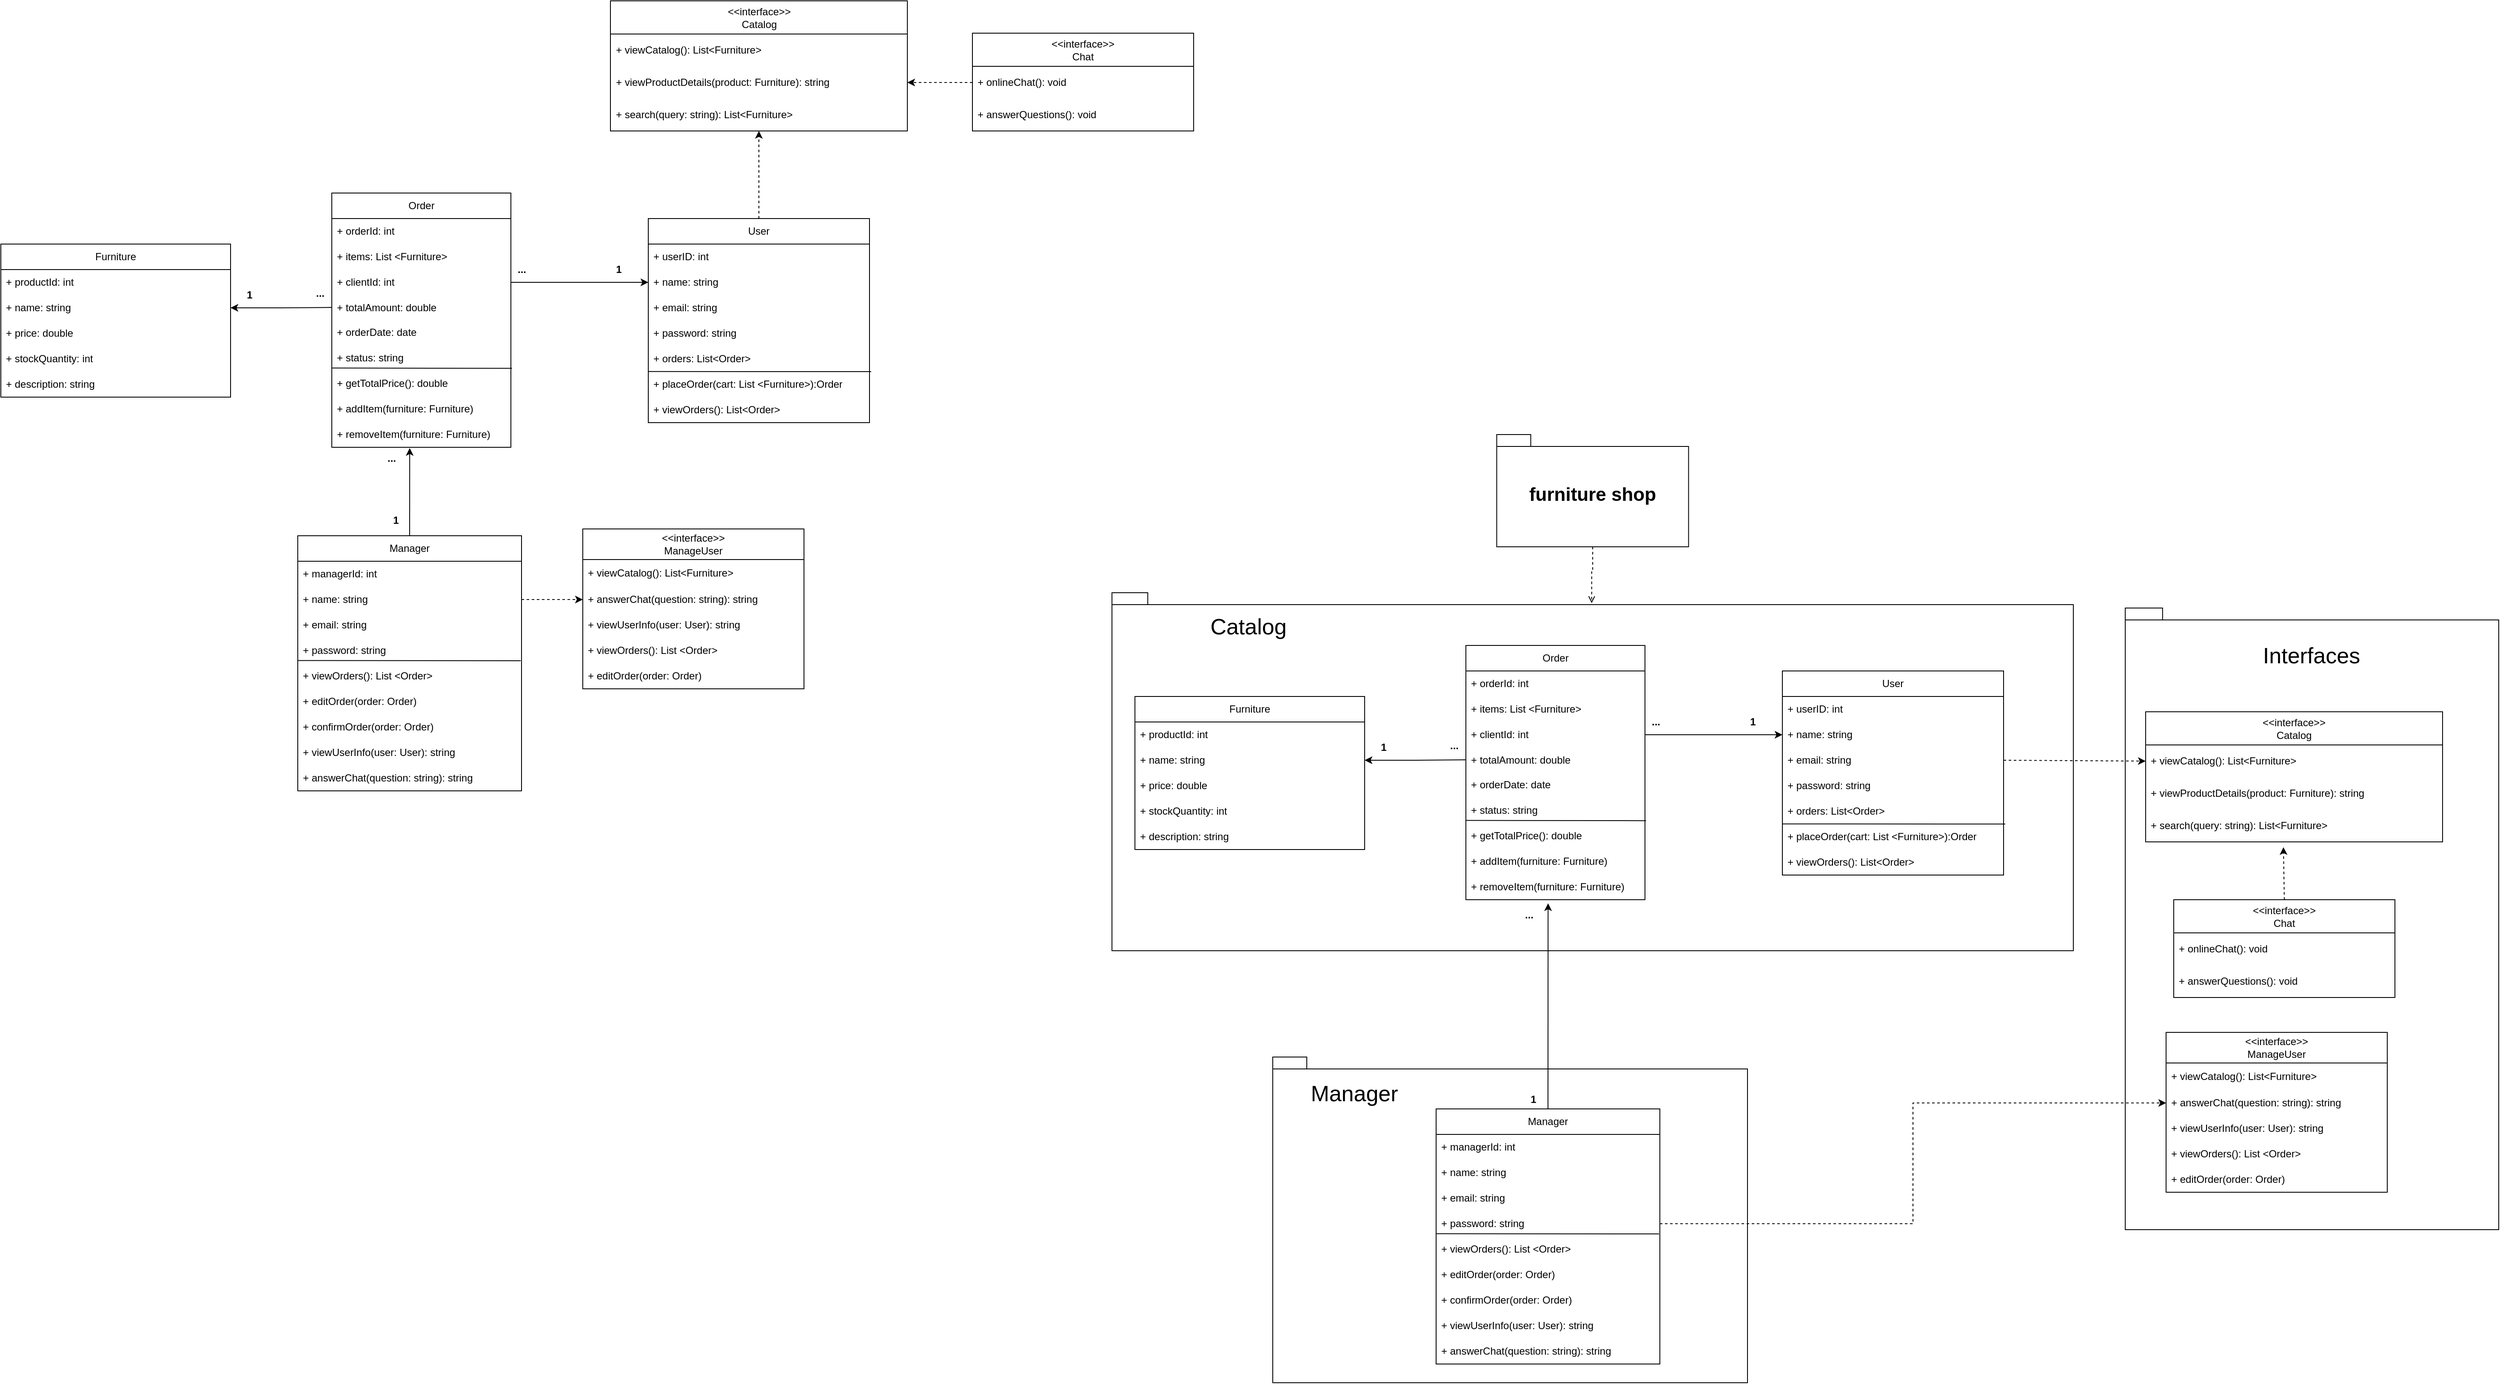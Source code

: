 <mxfile version="22.1.11" type="device">
  <diagram name="Страница — 1" id="6N8Kv0qwtwaITpmGnXV4">
    <mxGraphModel dx="2716" dy="882" grid="0" gridSize="10" guides="1" tooltips="1" connect="1" arrows="1" fold="1" page="0" pageScale="1" pageWidth="827" pageHeight="1169" math="0" shadow="0">
      <root>
        <mxCell id="0" />
        <mxCell id="1" parent="0" />
        <mxCell id="MjwxIHWWjt4pd9szbJG3-2" value="Furniture" style="swimlane;fontStyle=0;childLayout=stackLayout;horizontal=1;startSize=30;horizontalStack=0;resizeParent=1;resizeParentMax=0;resizeLast=0;collapsible=1;marginBottom=0;whiteSpace=wrap;html=1;" parent="1" vertex="1">
          <mxGeometry x="-31" y="858" width="270" height="180" as="geometry" />
        </mxCell>
        <mxCell id="MjwxIHWWjt4pd9szbJG3-3" value="+&amp;nbsp;productId: int" style="text;strokeColor=none;fillColor=none;align=left;verticalAlign=middle;spacingLeft=4;spacingRight=4;overflow=hidden;points=[[0,0.5],[1,0.5]];portConstraint=eastwest;rotatable=0;whiteSpace=wrap;html=1;" parent="MjwxIHWWjt4pd9szbJG3-2" vertex="1">
          <mxGeometry y="30" width="270" height="30" as="geometry" />
        </mxCell>
        <mxCell id="MjwxIHWWjt4pd9szbJG3-4" value="+ name: string" style="text;strokeColor=none;fillColor=none;align=left;verticalAlign=middle;spacingLeft=4;spacingRight=4;overflow=hidden;points=[[0,0.5],[1,0.5]];portConstraint=eastwest;rotatable=0;whiteSpace=wrap;html=1;" parent="MjwxIHWWjt4pd9szbJG3-2" vertex="1">
          <mxGeometry y="60" width="270" height="30" as="geometry" />
        </mxCell>
        <mxCell id="MjwxIHWWjt4pd9szbJG3-5" value="+&amp;nbsp;price: double" style="text;strokeColor=none;fillColor=none;align=left;verticalAlign=middle;spacingLeft=4;spacingRight=4;overflow=hidden;points=[[0,0.5],[1,0.5]];portConstraint=eastwest;rotatable=0;whiteSpace=wrap;html=1;" parent="MjwxIHWWjt4pd9szbJG3-2" vertex="1">
          <mxGeometry y="90" width="270" height="30" as="geometry" />
        </mxCell>
        <mxCell id="MjwxIHWWjt4pd9szbJG3-127" value="+&amp;nbsp;stockQuantity: int" style="text;strokeColor=none;fillColor=none;align=left;verticalAlign=middle;spacingLeft=4;spacingRight=4;overflow=hidden;points=[[0,0.5],[1,0.5]];portConstraint=eastwest;rotatable=0;whiteSpace=wrap;html=1;" parent="MjwxIHWWjt4pd9szbJG3-2" vertex="1">
          <mxGeometry y="120" width="270" height="30" as="geometry" />
        </mxCell>
        <mxCell id="MjwxIHWWjt4pd9szbJG3-128" value="+&amp;nbsp;description: string" style="text;strokeColor=none;fillColor=none;align=left;verticalAlign=middle;spacingLeft=4;spacingRight=4;overflow=hidden;points=[[0,0.5],[1,0.5]];portConstraint=eastwest;rotatable=0;whiteSpace=wrap;html=1;" parent="MjwxIHWWjt4pd9szbJG3-2" vertex="1">
          <mxGeometry y="150" width="270" height="30" as="geometry" />
        </mxCell>
        <mxCell id="MjwxIHWWjt4pd9szbJG3-9" value="User" style="swimlane;fontStyle=0;childLayout=stackLayout;horizontal=1;startSize=30;horizontalStack=0;resizeParent=1;resizeParentMax=0;resizeLast=0;collapsible=1;marginBottom=0;whiteSpace=wrap;html=1;" parent="1" vertex="1">
          <mxGeometry x="730" y="828" width="260" height="240" as="geometry" />
        </mxCell>
        <mxCell id="MjwxIHWWjt4pd9szbJG3-10" value="+ userID: int" style="text;strokeColor=none;fillColor=none;align=left;verticalAlign=middle;spacingLeft=4;spacingRight=4;overflow=hidden;points=[[0,0.5],[1,0.5]];portConstraint=eastwest;rotatable=0;whiteSpace=wrap;html=1;" parent="MjwxIHWWjt4pd9szbJG3-9" vertex="1">
          <mxGeometry y="30" width="260" height="30" as="geometry" />
        </mxCell>
        <mxCell id="MjwxIHWWjt4pd9szbJG3-11" value="+&amp;nbsp;name: string" style="text;strokeColor=none;fillColor=none;align=left;verticalAlign=middle;spacingLeft=4;spacingRight=4;overflow=hidden;points=[[0,0.5],[1,0.5]];portConstraint=eastwest;rotatable=0;whiteSpace=wrap;html=1;" parent="MjwxIHWWjt4pd9szbJG3-9" vertex="1">
          <mxGeometry y="60" width="260" height="30" as="geometry" />
        </mxCell>
        <mxCell id="MjwxIHWWjt4pd9szbJG3-12" value="+&amp;nbsp;email: string" style="text;strokeColor=none;fillColor=none;align=left;verticalAlign=middle;spacingLeft=4;spacingRight=4;overflow=hidden;points=[[0,0.5],[1,0.5]];portConstraint=eastwest;rotatable=0;whiteSpace=wrap;html=1;" parent="MjwxIHWWjt4pd9szbJG3-9" vertex="1">
          <mxGeometry y="90" width="260" height="30" as="geometry" />
        </mxCell>
        <mxCell id="MjwxIHWWjt4pd9szbJG3-45" value="+ password: string" style="text;strokeColor=none;fillColor=none;align=left;verticalAlign=middle;spacingLeft=4;spacingRight=4;overflow=hidden;points=[[0,0.5],[1,0.5]];portConstraint=eastwest;rotatable=0;whiteSpace=wrap;html=1;" parent="MjwxIHWWjt4pd9szbJG3-9" vertex="1">
          <mxGeometry y="120" width="260" height="30" as="geometry" />
        </mxCell>
        <mxCell id="MjwxIHWWjt4pd9szbJG3-123" value="+ orders: List&amp;lt;Order&amp;gt;" style="text;strokeColor=none;fillColor=none;align=left;verticalAlign=middle;spacingLeft=4;spacingRight=4;overflow=hidden;points=[[0,0.5],[1,0.5]];portConstraint=eastwest;rotatable=0;whiteSpace=wrap;html=1;" parent="MjwxIHWWjt4pd9szbJG3-9" vertex="1">
          <mxGeometry y="150" width="260" height="30" as="geometry" />
        </mxCell>
        <mxCell id="MjwxIHWWjt4pd9szbJG3-125" value="" style="endArrow=none;html=1;rounded=0;exitX=-0.001;exitY=0.997;exitDx=0;exitDy=0;exitPerimeter=0;" parent="MjwxIHWWjt4pd9szbJG3-9" source="MjwxIHWWjt4pd9szbJG3-123" edge="1">
          <mxGeometry width="50" height="50" relative="1" as="geometry">
            <mxPoint x="-4.5" y="115.48" as="sourcePoint" />
            <mxPoint x="262" y="180" as="targetPoint" />
          </mxGeometry>
        </mxCell>
        <mxCell id="MjwxIHWWjt4pd9szbJG3-126" value="+&amp;nbsp;placeOrder(cart: List &amp;lt;Furniture&amp;gt;):Order" style="text;strokeColor=none;fillColor=none;align=left;verticalAlign=middle;spacingLeft=4;spacingRight=4;overflow=hidden;points=[[0,0.5],[1,0.5]];portConstraint=eastwest;rotatable=0;whiteSpace=wrap;html=1;" parent="MjwxIHWWjt4pd9szbJG3-9" vertex="1">
          <mxGeometry y="180" width="260" height="30" as="geometry" />
        </mxCell>
        <mxCell id="MjwxIHWWjt4pd9szbJG3-124" value="+&amp;nbsp;viewOrders(): List&amp;lt;Order&amp;gt;" style="text;strokeColor=none;fillColor=none;align=left;verticalAlign=middle;spacingLeft=4;spacingRight=4;overflow=hidden;points=[[0,0.5],[1,0.5]];portConstraint=eastwest;rotatable=0;whiteSpace=wrap;html=1;" parent="MjwxIHWWjt4pd9szbJG3-9" vertex="1">
          <mxGeometry y="210" width="260" height="30" as="geometry" />
        </mxCell>
        <mxCell id="MjwxIHWWjt4pd9szbJG3-28" value="Order" style="swimlane;fontStyle=0;childLayout=stackLayout;horizontal=1;startSize=30;horizontalStack=0;resizeParent=1;resizeParentMax=0;resizeLast=0;collapsible=1;marginBottom=0;whiteSpace=wrap;html=1;" parent="1" vertex="1">
          <mxGeometry x="358" y="798" width="210.5" height="299" as="geometry" />
        </mxCell>
        <mxCell id="MjwxIHWWjt4pd9szbJG3-29" value="+ orderId: int" style="text;strokeColor=none;fillColor=none;align=left;verticalAlign=middle;spacingLeft=4;spacingRight=4;overflow=hidden;points=[[0,0.5],[1,0.5]];portConstraint=eastwest;rotatable=0;whiteSpace=wrap;html=1;" parent="MjwxIHWWjt4pd9szbJG3-28" vertex="1">
          <mxGeometry y="30" width="210.5" height="30" as="geometry" />
        </mxCell>
        <mxCell id="MjwxIHWWjt4pd9szbJG3-30" value="+ items: List &amp;lt;Furniture&amp;gt;" style="text;strokeColor=none;fillColor=none;align=left;verticalAlign=middle;spacingLeft=4;spacingRight=4;overflow=hidden;points=[[0,0.5],[1,0.5]];portConstraint=eastwest;rotatable=0;whiteSpace=wrap;html=1;" parent="MjwxIHWWjt4pd9szbJG3-28" vertex="1">
          <mxGeometry y="60" width="210.5" height="30" as="geometry" />
        </mxCell>
        <mxCell id="MjwxIHWWjt4pd9szbJG3-31" value="+ clientId: int" style="text;strokeColor=none;fillColor=none;align=left;verticalAlign=middle;spacingLeft=4;spacingRight=4;overflow=hidden;points=[[0,0.5],[1,0.5]];portConstraint=eastwest;rotatable=0;whiteSpace=wrap;html=1;" parent="MjwxIHWWjt4pd9szbJG3-28" vertex="1">
          <mxGeometry y="90" width="210.5" height="30" as="geometry" />
        </mxCell>
        <mxCell id="MjwxIHWWjt4pd9szbJG3-46" value="+ totalAmount: double" style="text;strokeColor=none;fillColor=none;align=left;verticalAlign=middle;spacingLeft=4;spacingRight=4;overflow=hidden;points=[[0,0.5],[1,0.5]];portConstraint=eastwest;rotatable=0;whiteSpace=wrap;html=1;" parent="MjwxIHWWjt4pd9szbJG3-28" vertex="1">
          <mxGeometry y="120" width="210.5" height="29" as="geometry" />
        </mxCell>
        <mxCell id="MjwxIHWWjt4pd9szbJG3-103" value="+ orderDate: date" style="text;strokeColor=none;fillColor=none;align=left;verticalAlign=middle;spacingLeft=4;spacingRight=4;overflow=hidden;points=[[0,0.5],[1,0.5]];portConstraint=eastwest;rotatable=0;whiteSpace=wrap;html=1;" parent="MjwxIHWWjt4pd9szbJG3-28" vertex="1">
          <mxGeometry y="149" width="210.5" height="30" as="geometry" />
        </mxCell>
        <mxCell id="MjwxIHWWjt4pd9szbJG3-104" value="+ status: string" style="text;strokeColor=none;fillColor=none;align=left;verticalAlign=middle;spacingLeft=4;spacingRight=4;overflow=hidden;points=[[0,0.5],[1,0.5]];portConstraint=eastwest;rotatable=0;whiteSpace=wrap;html=1;" parent="MjwxIHWWjt4pd9szbJG3-28" vertex="1">
          <mxGeometry y="179" width="210.5" height="30" as="geometry" />
        </mxCell>
        <mxCell id="MjwxIHWWjt4pd9szbJG3-105" value="+&amp;nbsp;getTotalPrice(): double" style="text;strokeColor=none;fillColor=none;align=left;verticalAlign=middle;spacingLeft=4;spacingRight=4;overflow=hidden;points=[[0,0.5],[1,0.5]];portConstraint=eastwest;rotatable=0;whiteSpace=wrap;html=1;" parent="MjwxIHWWjt4pd9szbJG3-28" vertex="1">
          <mxGeometry y="209" width="210.5" height="30" as="geometry" />
        </mxCell>
        <mxCell id="MjwxIHWWjt4pd9szbJG3-106" value="+&amp;nbsp;addItem(furniture: Furniture)" style="text;strokeColor=none;fillColor=none;align=left;verticalAlign=middle;spacingLeft=4;spacingRight=4;overflow=hidden;points=[[0,0.5],[1,0.5]];portConstraint=eastwest;rotatable=0;whiteSpace=wrap;html=1;" parent="MjwxIHWWjt4pd9szbJG3-28" vertex="1">
          <mxGeometry y="239" width="210.5" height="30" as="geometry" />
        </mxCell>
        <mxCell id="MjwxIHWWjt4pd9szbJG3-107" value="+&amp;nbsp;removeItem(furniture: Furniture)" style="text;strokeColor=none;fillColor=none;align=left;verticalAlign=middle;spacingLeft=4;spacingRight=4;overflow=hidden;points=[[0,0.5],[1,0.5]];portConstraint=eastwest;rotatable=0;whiteSpace=wrap;html=1;" parent="MjwxIHWWjt4pd9szbJG3-28" vertex="1">
          <mxGeometry y="269" width="210.5" height="30" as="geometry" />
        </mxCell>
        <mxCell id="MjwxIHWWjt4pd9szbJG3-109" value="" style="endArrow=none;html=1;rounded=0;entryX=1.006;entryY=-0.097;entryDx=0;entryDy=0;entryPerimeter=0;exitX=0.002;exitY=-0.108;exitDx=0;exitDy=0;exitPerimeter=0;" parent="MjwxIHWWjt4pd9szbJG3-28" source="MjwxIHWWjt4pd9szbJG3-105" target="MjwxIHWWjt4pd9szbJG3-105" edge="1">
          <mxGeometry width="50" height="50" relative="1" as="geometry">
            <mxPoint x="-6.5" y="211" as="sourcePoint" />
            <mxPoint x="168.5" y="152" as="targetPoint" />
          </mxGeometry>
        </mxCell>
        <mxCell id="MjwxIHWWjt4pd9szbJG3-53" style="edgeStyle=orthogonalEdgeStyle;rounded=0;orthogonalLoop=1;jettySize=auto;html=1;entryX=1;entryY=0.5;entryDx=0;entryDy=0;startArrow=classic;startFill=1;endArrow=none;endFill=0;exitX=0;exitY=0.5;exitDx=0;exitDy=0;" parent="1" source="MjwxIHWWjt4pd9szbJG3-11" target="MjwxIHWWjt4pd9szbJG3-31" edge="1">
          <mxGeometry relative="1" as="geometry">
            <Array as="points">
              <mxPoint x="717" y="903" />
            </Array>
            <mxPoint x="710" y="903.0" as="sourcePoint" />
            <mxPoint x="628.0" y="904" as="targetPoint" />
          </mxGeometry>
        </mxCell>
        <mxCell id="MjwxIHWWjt4pd9szbJG3-67" style="edgeStyle=orthogonalEdgeStyle;rounded=0;orthogonalLoop=1;jettySize=auto;html=1;entryX=0;entryY=0.5;entryDx=0;entryDy=0;exitX=1;exitY=0.5;exitDx=0;exitDy=0;startArrow=classic;startFill=1;endArrow=none;endFill=0;" parent="1" source="MjwxIHWWjt4pd9szbJG3-4" target="MjwxIHWWjt4pd9szbJG3-46" edge="1">
          <mxGeometry relative="1" as="geometry">
            <Array as="points" />
            <mxPoint x="275" y="903" as="sourcePoint" />
            <mxPoint x="365" y="904" as="targetPoint" />
          </mxGeometry>
        </mxCell>
        <mxCell id="MjwxIHWWjt4pd9szbJG3-68" value="&lt;b&gt;1&lt;/b&gt;" style="text;html=1;align=center;verticalAlign=middle;resizable=0;points=[];autosize=1;strokeColor=none;fillColor=none;" parent="1" vertex="1">
          <mxGeometry x="680" y="873" width="30" height="30" as="geometry" />
        </mxCell>
        <mxCell id="MjwxIHWWjt4pd9szbJG3-70" value="&lt;b&gt;...&lt;/b&gt;" style="text;html=1;align=center;verticalAlign=middle;resizable=0;points=[];autosize=1;strokeColor=none;fillColor=none;" parent="1" vertex="1">
          <mxGeometry x="330" y="903" width="28" height="26" as="geometry" />
        </mxCell>
        <mxCell id="MjwxIHWWjt4pd9szbJG3-71" value="&lt;b&gt;1&lt;/b&gt;" style="text;html=1;align=center;verticalAlign=middle;resizable=0;points=[];autosize=1;strokeColor=none;fillColor=none;" parent="1" vertex="1">
          <mxGeometry x="246" y="903" width="30" height="30" as="geometry" />
        </mxCell>
        <mxCell id="MjwxIHWWjt4pd9szbJG3-130" style="rounded=0;orthogonalLoop=1;jettySize=auto;html=1;entryX=0.435;entryY=1.029;entryDx=0;entryDy=0;entryPerimeter=0;exitX=0.5;exitY=0;exitDx=0;exitDy=0;" parent="1" source="MjwxIHWWjt4pd9szbJG3-72" target="MjwxIHWWjt4pd9szbJG3-107" edge="1">
          <mxGeometry relative="1" as="geometry">
            <mxPoint x="449.146" y="1110" as="targetPoint" />
            <mxPoint x="446.5" y="1270.35" as="sourcePoint" />
          </mxGeometry>
        </mxCell>
        <mxCell id="MjwxIHWWjt4pd9szbJG3-72" value="Manager" style="swimlane;fontStyle=0;childLayout=stackLayout;horizontal=1;startSize=30;horizontalStack=0;resizeParent=1;resizeParentMax=0;resizeLast=0;collapsible=1;marginBottom=0;whiteSpace=wrap;html=1;" parent="1" vertex="1">
          <mxGeometry x="318" y="1201" width="263" height="300" as="geometry" />
        </mxCell>
        <mxCell id="MjwxIHWWjt4pd9szbJG3-73" value="+ managerId: int" style="text;strokeColor=none;fillColor=none;align=left;verticalAlign=middle;spacingLeft=4;spacingRight=4;overflow=hidden;points=[[0,0.5],[1,0.5]];portConstraint=eastwest;rotatable=0;whiteSpace=wrap;html=1;" parent="MjwxIHWWjt4pd9szbJG3-72" vertex="1">
          <mxGeometry y="30" width="263" height="30" as="geometry" />
        </mxCell>
        <mxCell id="MjwxIHWWjt4pd9szbJG3-74" value="+&amp;nbsp;name: string" style="text;strokeColor=none;fillColor=none;align=left;verticalAlign=middle;spacingLeft=4;spacingRight=4;overflow=hidden;points=[[0,0.5],[1,0.5]];portConstraint=eastwest;rotatable=0;whiteSpace=wrap;html=1;" parent="MjwxIHWWjt4pd9szbJG3-72" vertex="1">
          <mxGeometry y="60" width="263" height="30" as="geometry" />
        </mxCell>
        <mxCell id="MjwxIHWWjt4pd9szbJG3-75" value="+&amp;nbsp;email: string" style="text;strokeColor=none;fillColor=none;align=left;verticalAlign=middle;spacingLeft=4;spacingRight=4;overflow=hidden;points=[[0,0.5],[1,0.5]];portConstraint=eastwest;rotatable=0;whiteSpace=wrap;html=1;" parent="MjwxIHWWjt4pd9szbJG3-72" vertex="1">
          <mxGeometry y="90" width="263" height="30" as="geometry" />
        </mxCell>
        <mxCell id="MjwxIHWWjt4pd9szbJG3-110" value="+&amp;nbsp;password: string" style="text;strokeColor=none;fillColor=none;align=left;verticalAlign=middle;spacingLeft=4;spacingRight=4;overflow=hidden;points=[[0,0.5],[1,0.5]];portConstraint=eastwest;rotatable=0;whiteSpace=wrap;html=1;" parent="MjwxIHWWjt4pd9szbJG3-72" vertex="1">
          <mxGeometry y="120" width="263" height="30" as="geometry" />
        </mxCell>
        <mxCell id="MjwxIHWWjt4pd9szbJG3-116" value="+&amp;nbsp;viewOrders(): List &amp;lt;Order&amp;gt;" style="text;strokeColor=none;fillColor=none;align=left;verticalAlign=middle;spacingLeft=4;spacingRight=4;overflow=hidden;points=[[0,0.5],[1,0.5]];portConstraint=eastwest;rotatable=0;whiteSpace=wrap;html=1;" parent="MjwxIHWWjt4pd9szbJG3-72" vertex="1">
          <mxGeometry y="150" width="263" height="30" as="geometry" />
        </mxCell>
        <mxCell id="MjwxIHWWjt4pd9szbJG3-119" value="" style="endArrow=none;html=1;rounded=0;exitX=0.002;exitY=-0.108;exitDx=0;exitDy=0;exitPerimeter=0;" parent="MjwxIHWWjt4pd9szbJG3-72" source="MjwxIHWWjt4pd9szbJG3-116" edge="1">
          <mxGeometry width="50" height="50" relative="1" as="geometry">
            <mxPoint x="-9.5" y="98.24" as="sourcePoint" />
            <mxPoint x="262" y="147" as="targetPoint" />
          </mxGeometry>
        </mxCell>
        <mxCell id="MjwxIHWWjt4pd9szbJG3-118" value="+&amp;nbsp;editOrder(order: Order)" style="text;strokeColor=none;fillColor=none;align=left;verticalAlign=middle;spacingLeft=4;spacingRight=4;overflow=hidden;points=[[0,0.5],[1,0.5]];portConstraint=eastwest;rotatable=0;whiteSpace=wrap;html=1;" parent="MjwxIHWWjt4pd9szbJG3-72" vertex="1">
          <mxGeometry y="180" width="263" height="30" as="geometry" />
        </mxCell>
        <mxCell id="MjwxIHWWjt4pd9szbJG3-117" value="+&amp;nbsp;confirmOrder(order: Order)" style="text;strokeColor=none;fillColor=none;align=left;verticalAlign=middle;spacingLeft=4;spacingRight=4;overflow=hidden;points=[[0,0.5],[1,0.5]];portConstraint=eastwest;rotatable=0;whiteSpace=wrap;html=1;" parent="MjwxIHWWjt4pd9szbJG3-72" vertex="1">
          <mxGeometry y="210" width="263" height="30" as="geometry" />
        </mxCell>
        <mxCell id="MjwxIHWWjt4pd9szbJG3-121" value="+&amp;nbsp;viewUserInfo(user: User): string" style="text;strokeColor=none;fillColor=none;align=left;verticalAlign=middle;spacingLeft=4;spacingRight=4;overflow=hidden;points=[[0,0.5],[1,0.5]];portConstraint=eastwest;rotatable=0;whiteSpace=wrap;html=1;" parent="MjwxIHWWjt4pd9szbJG3-72" vertex="1">
          <mxGeometry y="240" width="263" height="30" as="geometry" />
        </mxCell>
        <mxCell id="MjwxIHWWjt4pd9szbJG3-122" value="+&amp;nbsp;answerChat(question: string): string" style="text;strokeColor=none;fillColor=none;align=left;verticalAlign=middle;spacingLeft=4;spacingRight=4;overflow=hidden;points=[[0,0.5],[1,0.5]];portConstraint=eastwest;rotatable=0;whiteSpace=wrap;html=1;" parent="MjwxIHWWjt4pd9szbJG3-72" vertex="1">
          <mxGeometry y="270" width="263" height="30" as="geometry" />
        </mxCell>
        <mxCell id="MjwxIHWWjt4pd9szbJG3-76" value="&amp;lt;&amp;lt;interface&amp;gt;&amp;gt;&lt;br&gt;Catalog" style="swimlane;fontStyle=0;childLayout=stackLayout;horizontal=1;startSize=39;horizontalStack=0;resizeParent=1;resizeParentMax=0;resizeLast=0;collapsible=1;marginBottom=0;whiteSpace=wrap;html=1;" parent="1" vertex="1">
          <mxGeometry x="685.5" y="572" width="349" height="153" as="geometry" />
        </mxCell>
        <mxCell id="MjwxIHWWjt4pd9szbJG3-77" value="+ viewCatalog(): List&amp;lt;Furniture&amp;gt;" style="text;strokeColor=none;fillColor=none;align=left;verticalAlign=middle;spacingLeft=4;spacingRight=4;overflow=hidden;points=[[0,0.5],[1,0.5]];portConstraint=eastwest;rotatable=0;whiteSpace=wrap;html=1;" parent="MjwxIHWWjt4pd9szbJG3-76" vertex="1">
          <mxGeometry y="39" width="349" height="38" as="geometry" />
        </mxCell>
        <mxCell id="MjwxIHWWjt4pd9szbJG3-78" value="+&amp;nbsp;viewProductDetails(product: Furniture): string" style="text;strokeColor=none;fillColor=none;align=left;verticalAlign=middle;spacingLeft=4;spacingRight=4;overflow=hidden;points=[[0,0.5],[1,0.5]];portConstraint=eastwest;rotatable=0;whiteSpace=wrap;html=1;" parent="MjwxIHWWjt4pd9szbJG3-76" vertex="1">
          <mxGeometry y="77" width="349" height="38" as="geometry" />
        </mxCell>
        <mxCell id="MjwxIHWWjt4pd9szbJG3-91" value="+ search(query: string): List&amp;lt;Furniture&amp;gt;" style="text;strokeColor=none;fillColor=none;align=left;verticalAlign=middle;spacingLeft=4;spacingRight=4;overflow=hidden;points=[[0,0.5],[1,0.5]];portConstraint=eastwest;rotatable=0;whiteSpace=wrap;html=1;" parent="MjwxIHWWjt4pd9szbJG3-76" vertex="1">
          <mxGeometry y="115" width="349" height="38" as="geometry" />
        </mxCell>
        <mxCell id="MjwxIHWWjt4pd9szbJG3-79" value="&amp;lt;&amp;lt;interface&amp;gt;&amp;gt;&lt;br&gt;ManageUser" style="swimlane;fontStyle=0;childLayout=stackLayout;horizontal=1;startSize=36;horizontalStack=0;resizeParent=1;resizeParentMax=0;resizeLast=0;collapsible=1;marginBottom=0;whiteSpace=wrap;html=1;" parent="1" vertex="1">
          <mxGeometry x="653" y="1193" width="260" height="188" as="geometry" />
        </mxCell>
        <mxCell id="MjwxIHWWjt4pd9szbJG3-80" value="+ viewCatalog(): List&amp;lt;Furniture&amp;gt;" style="text;strokeColor=none;fillColor=none;align=left;verticalAlign=middle;spacingLeft=4;spacingRight=4;overflow=hidden;points=[[0,0.5],[1,0.5]];portConstraint=eastwest;rotatable=0;whiteSpace=wrap;html=1;" parent="MjwxIHWWjt4pd9szbJG3-79" vertex="1">
          <mxGeometry y="36" width="260" height="32" as="geometry" />
        </mxCell>
        <mxCell id="MjwxIHWWjt4pd9szbJG3-138" value="+&amp;nbsp;answerChat(question: string): string" style="text;strokeColor=none;fillColor=none;align=left;verticalAlign=middle;spacingLeft=4;spacingRight=4;overflow=hidden;points=[[0,0.5],[1,0.5]];portConstraint=eastwest;rotatable=0;whiteSpace=wrap;html=1;" parent="MjwxIHWWjt4pd9szbJG3-79" vertex="1">
          <mxGeometry y="68" width="260" height="30" as="geometry" />
        </mxCell>
        <mxCell id="MjwxIHWWjt4pd9szbJG3-137" value="+&amp;nbsp;viewUserInfo(user: User): string" style="text;strokeColor=none;fillColor=none;align=left;verticalAlign=middle;spacingLeft=4;spacingRight=4;overflow=hidden;points=[[0,0.5],[1,0.5]];portConstraint=eastwest;rotatable=0;whiteSpace=wrap;html=1;" parent="MjwxIHWWjt4pd9szbJG3-79" vertex="1">
          <mxGeometry y="98" width="260" height="30" as="geometry" />
        </mxCell>
        <mxCell id="MjwxIHWWjt4pd9szbJG3-136" value="+&amp;nbsp;viewOrders(): List &amp;lt;Order&amp;gt;" style="text;strokeColor=none;fillColor=none;align=left;verticalAlign=middle;spacingLeft=4;spacingRight=4;overflow=hidden;points=[[0,0.5],[1,0.5]];portConstraint=eastwest;rotatable=0;whiteSpace=wrap;html=1;" parent="MjwxIHWWjt4pd9szbJG3-79" vertex="1">
          <mxGeometry y="128" width="260" height="30" as="geometry" />
        </mxCell>
        <mxCell id="MjwxIHWWjt4pd9szbJG3-139" value="+&amp;nbsp;editOrder(order: Order)" style="text;strokeColor=none;fillColor=none;align=left;verticalAlign=middle;spacingLeft=4;spacingRight=4;overflow=hidden;points=[[0,0.5],[1,0.5]];portConstraint=eastwest;rotatable=0;whiteSpace=wrap;html=1;" parent="MjwxIHWWjt4pd9szbJG3-79" vertex="1">
          <mxGeometry y="158" width="260" height="30" as="geometry" />
        </mxCell>
        <mxCell id="MjwxIHWWjt4pd9szbJG3-88" value="" style="edgeStyle=orthogonalEdgeStyle;rounded=0;orthogonalLoop=1;jettySize=auto;html=1;entryX=0;entryY=0.5;entryDx=0;entryDy=0;dashed=1;" parent="1" source="MjwxIHWWjt4pd9szbJG3-74" target="MjwxIHWWjt4pd9szbJG3-138" edge="1">
          <mxGeometry relative="1" as="geometry">
            <mxPoint x="676.08" y="1329.24" as="targetPoint" />
          </mxGeometry>
        </mxCell>
        <mxCell id="MjwxIHWWjt4pd9szbJG3-90" style="rounded=0;orthogonalLoop=1;jettySize=auto;html=1;dashed=1;" parent="1" source="MjwxIHWWjt4pd9szbJG3-9" target="MjwxIHWWjt4pd9szbJG3-76" edge="1">
          <mxGeometry relative="1" as="geometry">
            <mxPoint x="807.795" y="607.0" as="targetPoint" />
          </mxGeometry>
        </mxCell>
        <mxCell id="MjwxIHWWjt4pd9szbJG3-96" value="&amp;lt;&amp;lt;interface&amp;gt;&amp;gt;&lt;br&gt;Chat" style="swimlane;fontStyle=0;childLayout=stackLayout;horizontal=1;startSize=39;horizontalStack=0;resizeParent=1;resizeParentMax=0;resizeLast=0;collapsible=1;marginBottom=0;whiteSpace=wrap;html=1;" parent="1" vertex="1">
          <mxGeometry x="1111" y="610" width="260" height="115" as="geometry" />
        </mxCell>
        <mxCell id="MjwxIHWWjt4pd9szbJG3-97" value="+ onlineChat(): void" style="text;strokeColor=none;fillColor=none;align=left;verticalAlign=middle;spacingLeft=4;spacingRight=4;overflow=hidden;points=[[0,0.5],[1,0.5]];portConstraint=eastwest;rotatable=0;whiteSpace=wrap;html=1;" parent="MjwxIHWWjt4pd9szbJG3-96" vertex="1">
          <mxGeometry y="39" width="260" height="38" as="geometry" />
        </mxCell>
        <mxCell id="MjwxIHWWjt4pd9szbJG3-98" value="+&amp;nbsp;answerQuestions(): void" style="text;strokeColor=none;fillColor=none;align=left;verticalAlign=middle;spacingLeft=4;spacingRight=4;overflow=hidden;points=[[0,0.5],[1,0.5]];portConstraint=eastwest;rotatable=0;whiteSpace=wrap;html=1;" parent="MjwxIHWWjt4pd9szbJG3-96" vertex="1">
          <mxGeometry y="77" width="260" height="38" as="geometry" />
        </mxCell>
        <mxCell id="MjwxIHWWjt4pd9szbJG3-102" style="edgeStyle=orthogonalEdgeStyle;rounded=0;orthogonalLoop=1;jettySize=auto;html=1;entryX=1;entryY=0.5;entryDx=0;entryDy=0;dashed=1;" parent="1" source="MjwxIHWWjt4pd9szbJG3-97" target="MjwxIHWWjt4pd9szbJG3-78" edge="1">
          <mxGeometry relative="1" as="geometry" />
        </mxCell>
        <mxCell id="MjwxIHWWjt4pd9szbJG3-131" value="&lt;b&gt;...&lt;/b&gt;" style="text;html=1;align=center;verticalAlign=middle;resizable=0;points=[];autosize=1;strokeColor=none;fillColor=none;" parent="1" vertex="1">
          <mxGeometry x="414" y="1097" width="28" height="26" as="geometry" />
        </mxCell>
        <mxCell id="MjwxIHWWjt4pd9szbJG3-132" value="&lt;b&gt;1&lt;/b&gt;" style="text;html=1;align=center;verticalAlign=middle;resizable=0;points=[];autosize=1;strokeColor=none;fillColor=none;" parent="1" vertex="1">
          <mxGeometry x="418" y="1168" width="30" height="30" as="geometry" />
        </mxCell>
        <mxCell id="MjwxIHWWjt4pd9szbJG3-133" value="&lt;b&gt;...&lt;/b&gt;" style="text;html=1;align=center;verticalAlign=middle;resizable=0;points=[];autosize=1;strokeColor=none;fillColor=none;" parent="1" vertex="1">
          <mxGeometry x="567" y="875" width="28" height="26" as="geometry" />
        </mxCell>
        <mxCell id="MjwxIHWWjt4pd9szbJG3-146" style="edgeStyle=orthogonalEdgeStyle;rounded=0;orthogonalLoop=1;jettySize=auto;html=1;dashed=1;endArrow=open;endFill=0;entryX=0.499;entryY=0.029;entryDx=0;entryDy=0;entryPerimeter=0;" parent="1" source="MjwxIHWWjt4pd9szbJG3-145" target="MjwxIHWWjt4pd9szbJG3-147" edge="1">
          <mxGeometry relative="1" as="geometry">
            <mxPoint x="1309.364" y="1217" as="targetPoint" />
          </mxGeometry>
        </mxCell>
        <mxCell id="MjwxIHWWjt4pd9szbJG3-145" value="&lt;font style=&quot;font-size: 22px;&quot;&gt;furniture shop&lt;/font&gt;" style="shape=folder;fontStyle=1;spacingTop=10;tabWidth=40;tabHeight=14;tabPosition=left;html=1;whiteSpace=wrap;" parent="1" vertex="1">
          <mxGeometry x="1727.25" y="1082" width="225.5" height="132" as="geometry" />
        </mxCell>
        <mxCell id="MjwxIHWWjt4pd9szbJG3-147" value="" style="shape=folder;fontStyle=1;spacingTop=10;tabWidth=40;tabHeight=14;tabPosition=left;html=1;whiteSpace=wrap;" parent="1" vertex="1">
          <mxGeometry x="1275" y="1268" width="1130" height="421" as="geometry" />
        </mxCell>
        <mxCell id="MjwxIHWWjt4pd9szbJG3-152" value="&lt;font style=&quot;font-size: 26px;&quot;&gt;Catalog&lt;/font&gt;" style="text;html=1;strokeColor=none;fillColor=none;align=center;verticalAlign=middle;whiteSpace=wrap;rounded=0;" parent="1" vertex="1">
          <mxGeometry x="1365" y="1293" width="141" height="30" as="geometry" />
        </mxCell>
        <mxCell id="MjwxIHWWjt4pd9szbJG3-237" value="Furniture" style="swimlane;fontStyle=0;childLayout=stackLayout;horizontal=1;startSize=30;horizontalStack=0;resizeParent=1;resizeParentMax=0;resizeLast=0;collapsible=1;marginBottom=0;whiteSpace=wrap;html=1;" parent="1" vertex="1">
          <mxGeometry x="1302" y="1390" width="270" height="180" as="geometry" />
        </mxCell>
        <mxCell id="MjwxIHWWjt4pd9szbJG3-238" value="+&amp;nbsp;productId: int" style="text;strokeColor=none;fillColor=none;align=left;verticalAlign=middle;spacingLeft=4;spacingRight=4;overflow=hidden;points=[[0,0.5],[1,0.5]];portConstraint=eastwest;rotatable=0;whiteSpace=wrap;html=1;" parent="MjwxIHWWjt4pd9szbJG3-237" vertex="1">
          <mxGeometry y="30" width="270" height="30" as="geometry" />
        </mxCell>
        <mxCell id="MjwxIHWWjt4pd9szbJG3-239" value="+ name: string" style="text;strokeColor=none;fillColor=none;align=left;verticalAlign=middle;spacingLeft=4;spacingRight=4;overflow=hidden;points=[[0,0.5],[1,0.5]];portConstraint=eastwest;rotatable=0;whiteSpace=wrap;html=1;" parent="MjwxIHWWjt4pd9szbJG3-237" vertex="1">
          <mxGeometry y="60" width="270" height="30" as="geometry" />
        </mxCell>
        <mxCell id="MjwxIHWWjt4pd9szbJG3-240" value="+&amp;nbsp;price: double" style="text;strokeColor=none;fillColor=none;align=left;verticalAlign=middle;spacingLeft=4;spacingRight=4;overflow=hidden;points=[[0,0.5],[1,0.5]];portConstraint=eastwest;rotatable=0;whiteSpace=wrap;html=1;" parent="MjwxIHWWjt4pd9szbJG3-237" vertex="1">
          <mxGeometry y="90" width="270" height="30" as="geometry" />
        </mxCell>
        <mxCell id="MjwxIHWWjt4pd9szbJG3-241" value="+&amp;nbsp;stockQuantity: int" style="text;strokeColor=none;fillColor=none;align=left;verticalAlign=middle;spacingLeft=4;spacingRight=4;overflow=hidden;points=[[0,0.5],[1,0.5]];portConstraint=eastwest;rotatable=0;whiteSpace=wrap;html=1;" parent="MjwxIHWWjt4pd9szbJG3-237" vertex="1">
          <mxGeometry y="120" width="270" height="30" as="geometry" />
        </mxCell>
        <mxCell id="MjwxIHWWjt4pd9szbJG3-242" value="+&amp;nbsp;description: string" style="text;strokeColor=none;fillColor=none;align=left;verticalAlign=middle;spacingLeft=4;spacingRight=4;overflow=hidden;points=[[0,0.5],[1,0.5]];portConstraint=eastwest;rotatable=0;whiteSpace=wrap;html=1;" parent="MjwxIHWWjt4pd9szbJG3-237" vertex="1">
          <mxGeometry y="150" width="270" height="30" as="geometry" />
        </mxCell>
        <mxCell id="MjwxIHWWjt4pd9szbJG3-243" value="User" style="swimlane;fontStyle=0;childLayout=stackLayout;horizontal=1;startSize=30;horizontalStack=0;resizeParent=1;resizeParentMax=0;resizeLast=0;collapsible=1;marginBottom=0;whiteSpace=wrap;html=1;" parent="1" vertex="1">
          <mxGeometry x="2063" y="1360" width="260" height="240" as="geometry" />
        </mxCell>
        <mxCell id="MjwxIHWWjt4pd9szbJG3-244" value="+ userID: int" style="text;strokeColor=none;fillColor=none;align=left;verticalAlign=middle;spacingLeft=4;spacingRight=4;overflow=hidden;points=[[0,0.5],[1,0.5]];portConstraint=eastwest;rotatable=0;whiteSpace=wrap;html=1;" parent="MjwxIHWWjt4pd9szbJG3-243" vertex="1">
          <mxGeometry y="30" width="260" height="30" as="geometry" />
        </mxCell>
        <mxCell id="MjwxIHWWjt4pd9szbJG3-245" value="+&amp;nbsp;name: string" style="text;strokeColor=none;fillColor=none;align=left;verticalAlign=middle;spacingLeft=4;spacingRight=4;overflow=hidden;points=[[0,0.5],[1,0.5]];portConstraint=eastwest;rotatable=0;whiteSpace=wrap;html=1;" parent="MjwxIHWWjt4pd9szbJG3-243" vertex="1">
          <mxGeometry y="60" width="260" height="30" as="geometry" />
        </mxCell>
        <mxCell id="MjwxIHWWjt4pd9szbJG3-246" value="+&amp;nbsp;email: string" style="text;strokeColor=none;fillColor=none;align=left;verticalAlign=middle;spacingLeft=4;spacingRight=4;overflow=hidden;points=[[0,0.5],[1,0.5]];portConstraint=eastwest;rotatable=0;whiteSpace=wrap;html=1;" parent="MjwxIHWWjt4pd9szbJG3-243" vertex="1">
          <mxGeometry y="90" width="260" height="30" as="geometry" />
        </mxCell>
        <mxCell id="MjwxIHWWjt4pd9szbJG3-247" value="+ password: string" style="text;strokeColor=none;fillColor=none;align=left;verticalAlign=middle;spacingLeft=4;spacingRight=4;overflow=hidden;points=[[0,0.5],[1,0.5]];portConstraint=eastwest;rotatable=0;whiteSpace=wrap;html=1;" parent="MjwxIHWWjt4pd9szbJG3-243" vertex="1">
          <mxGeometry y="120" width="260" height="30" as="geometry" />
        </mxCell>
        <mxCell id="MjwxIHWWjt4pd9szbJG3-248" value="+ orders: List&amp;lt;Order&amp;gt;" style="text;strokeColor=none;fillColor=none;align=left;verticalAlign=middle;spacingLeft=4;spacingRight=4;overflow=hidden;points=[[0,0.5],[1,0.5]];portConstraint=eastwest;rotatable=0;whiteSpace=wrap;html=1;" parent="MjwxIHWWjt4pd9szbJG3-243" vertex="1">
          <mxGeometry y="150" width="260" height="30" as="geometry" />
        </mxCell>
        <mxCell id="MjwxIHWWjt4pd9szbJG3-249" value="" style="endArrow=none;html=1;rounded=0;exitX=-0.001;exitY=0.997;exitDx=0;exitDy=0;exitPerimeter=0;" parent="MjwxIHWWjt4pd9szbJG3-243" source="MjwxIHWWjt4pd9szbJG3-248" edge="1">
          <mxGeometry width="50" height="50" relative="1" as="geometry">
            <mxPoint x="-4.5" y="115.48" as="sourcePoint" />
            <mxPoint x="262" y="180" as="targetPoint" />
          </mxGeometry>
        </mxCell>
        <mxCell id="MjwxIHWWjt4pd9szbJG3-250" value="+&amp;nbsp;placeOrder(cart: List &amp;lt;Furniture&amp;gt;):Order" style="text;strokeColor=none;fillColor=none;align=left;verticalAlign=middle;spacingLeft=4;spacingRight=4;overflow=hidden;points=[[0,0.5],[1,0.5]];portConstraint=eastwest;rotatable=0;whiteSpace=wrap;html=1;" parent="MjwxIHWWjt4pd9szbJG3-243" vertex="1">
          <mxGeometry y="180" width="260" height="30" as="geometry" />
        </mxCell>
        <mxCell id="MjwxIHWWjt4pd9szbJG3-251" value="+&amp;nbsp;viewOrders(): List&amp;lt;Order&amp;gt;" style="text;strokeColor=none;fillColor=none;align=left;verticalAlign=middle;spacingLeft=4;spacingRight=4;overflow=hidden;points=[[0,0.5],[1,0.5]];portConstraint=eastwest;rotatable=0;whiteSpace=wrap;html=1;" parent="MjwxIHWWjt4pd9szbJG3-243" vertex="1">
          <mxGeometry y="210" width="260" height="30" as="geometry" />
        </mxCell>
        <mxCell id="MjwxIHWWjt4pd9szbJG3-252" value="Order" style="swimlane;fontStyle=0;childLayout=stackLayout;horizontal=1;startSize=30;horizontalStack=0;resizeParent=1;resizeParentMax=0;resizeLast=0;collapsible=1;marginBottom=0;whiteSpace=wrap;html=1;" parent="1" vertex="1">
          <mxGeometry x="1691" y="1330" width="210.5" height="299" as="geometry" />
        </mxCell>
        <mxCell id="MjwxIHWWjt4pd9szbJG3-253" value="+ orderId: int" style="text;strokeColor=none;fillColor=none;align=left;verticalAlign=middle;spacingLeft=4;spacingRight=4;overflow=hidden;points=[[0,0.5],[1,0.5]];portConstraint=eastwest;rotatable=0;whiteSpace=wrap;html=1;" parent="MjwxIHWWjt4pd9szbJG3-252" vertex="1">
          <mxGeometry y="30" width="210.5" height="30" as="geometry" />
        </mxCell>
        <mxCell id="MjwxIHWWjt4pd9szbJG3-254" value="+ items: List &amp;lt;Furniture&amp;gt;" style="text;strokeColor=none;fillColor=none;align=left;verticalAlign=middle;spacingLeft=4;spacingRight=4;overflow=hidden;points=[[0,0.5],[1,0.5]];portConstraint=eastwest;rotatable=0;whiteSpace=wrap;html=1;" parent="MjwxIHWWjt4pd9szbJG3-252" vertex="1">
          <mxGeometry y="60" width="210.5" height="30" as="geometry" />
        </mxCell>
        <mxCell id="MjwxIHWWjt4pd9szbJG3-255" value="+ clientId: int" style="text;strokeColor=none;fillColor=none;align=left;verticalAlign=middle;spacingLeft=4;spacingRight=4;overflow=hidden;points=[[0,0.5],[1,0.5]];portConstraint=eastwest;rotatable=0;whiteSpace=wrap;html=1;" parent="MjwxIHWWjt4pd9szbJG3-252" vertex="1">
          <mxGeometry y="90" width="210.5" height="30" as="geometry" />
        </mxCell>
        <mxCell id="MjwxIHWWjt4pd9szbJG3-256" value="+ totalAmount: double" style="text;strokeColor=none;fillColor=none;align=left;verticalAlign=middle;spacingLeft=4;spacingRight=4;overflow=hidden;points=[[0,0.5],[1,0.5]];portConstraint=eastwest;rotatable=0;whiteSpace=wrap;html=1;" parent="MjwxIHWWjt4pd9szbJG3-252" vertex="1">
          <mxGeometry y="120" width="210.5" height="29" as="geometry" />
        </mxCell>
        <mxCell id="MjwxIHWWjt4pd9szbJG3-257" value="+ orderDate: date" style="text;strokeColor=none;fillColor=none;align=left;verticalAlign=middle;spacingLeft=4;spacingRight=4;overflow=hidden;points=[[0,0.5],[1,0.5]];portConstraint=eastwest;rotatable=0;whiteSpace=wrap;html=1;" parent="MjwxIHWWjt4pd9szbJG3-252" vertex="1">
          <mxGeometry y="149" width="210.5" height="30" as="geometry" />
        </mxCell>
        <mxCell id="MjwxIHWWjt4pd9szbJG3-258" value="+ status: string" style="text;strokeColor=none;fillColor=none;align=left;verticalAlign=middle;spacingLeft=4;spacingRight=4;overflow=hidden;points=[[0,0.5],[1,0.5]];portConstraint=eastwest;rotatable=0;whiteSpace=wrap;html=1;" parent="MjwxIHWWjt4pd9szbJG3-252" vertex="1">
          <mxGeometry y="179" width="210.5" height="30" as="geometry" />
        </mxCell>
        <mxCell id="MjwxIHWWjt4pd9szbJG3-259" value="+&amp;nbsp;getTotalPrice(): double" style="text;strokeColor=none;fillColor=none;align=left;verticalAlign=middle;spacingLeft=4;spacingRight=4;overflow=hidden;points=[[0,0.5],[1,0.5]];portConstraint=eastwest;rotatable=0;whiteSpace=wrap;html=1;" parent="MjwxIHWWjt4pd9szbJG3-252" vertex="1">
          <mxGeometry y="209" width="210.5" height="30" as="geometry" />
        </mxCell>
        <mxCell id="MjwxIHWWjt4pd9szbJG3-260" value="+&amp;nbsp;addItem(furniture: Furniture)" style="text;strokeColor=none;fillColor=none;align=left;verticalAlign=middle;spacingLeft=4;spacingRight=4;overflow=hidden;points=[[0,0.5],[1,0.5]];portConstraint=eastwest;rotatable=0;whiteSpace=wrap;html=1;" parent="MjwxIHWWjt4pd9szbJG3-252" vertex="1">
          <mxGeometry y="239" width="210.5" height="30" as="geometry" />
        </mxCell>
        <mxCell id="MjwxIHWWjt4pd9szbJG3-261" value="+&amp;nbsp;removeItem(furniture: Furniture)" style="text;strokeColor=none;fillColor=none;align=left;verticalAlign=middle;spacingLeft=4;spacingRight=4;overflow=hidden;points=[[0,0.5],[1,0.5]];portConstraint=eastwest;rotatable=0;whiteSpace=wrap;html=1;" parent="MjwxIHWWjt4pd9szbJG3-252" vertex="1">
          <mxGeometry y="269" width="210.5" height="30" as="geometry" />
        </mxCell>
        <mxCell id="MjwxIHWWjt4pd9szbJG3-262" value="" style="endArrow=none;html=1;rounded=0;entryX=1.006;entryY=-0.097;entryDx=0;entryDy=0;entryPerimeter=0;exitX=0.002;exitY=-0.108;exitDx=0;exitDy=0;exitPerimeter=0;" parent="MjwxIHWWjt4pd9szbJG3-252" source="MjwxIHWWjt4pd9szbJG3-259" target="MjwxIHWWjt4pd9szbJG3-259" edge="1">
          <mxGeometry width="50" height="50" relative="1" as="geometry">
            <mxPoint x="-6.5" y="211" as="sourcePoint" />
            <mxPoint x="168.5" y="152" as="targetPoint" />
          </mxGeometry>
        </mxCell>
        <mxCell id="MjwxIHWWjt4pd9szbJG3-263" style="edgeStyle=orthogonalEdgeStyle;rounded=0;orthogonalLoop=1;jettySize=auto;html=1;entryX=1;entryY=0.5;entryDx=0;entryDy=0;startArrow=classic;startFill=1;endArrow=none;endFill=0;exitX=0;exitY=0.5;exitDx=0;exitDy=0;" parent="1" source="MjwxIHWWjt4pd9szbJG3-245" target="MjwxIHWWjt4pd9szbJG3-255" edge="1">
          <mxGeometry relative="1" as="geometry">
            <Array as="points">
              <mxPoint x="2050" y="1435" />
            </Array>
            <mxPoint x="2043" y="1435" as="sourcePoint" />
            <mxPoint x="1961.0" y="1436" as="targetPoint" />
          </mxGeometry>
        </mxCell>
        <mxCell id="MjwxIHWWjt4pd9szbJG3-264" style="edgeStyle=orthogonalEdgeStyle;rounded=0;orthogonalLoop=1;jettySize=auto;html=1;entryX=0;entryY=0.5;entryDx=0;entryDy=0;exitX=1;exitY=0.5;exitDx=0;exitDy=0;startArrow=classic;startFill=1;endArrow=none;endFill=0;" parent="1" source="MjwxIHWWjt4pd9szbJG3-239" target="MjwxIHWWjt4pd9szbJG3-256" edge="1">
          <mxGeometry relative="1" as="geometry">
            <Array as="points" />
            <mxPoint x="1608" y="1435" as="sourcePoint" />
            <mxPoint x="1698" y="1436" as="targetPoint" />
          </mxGeometry>
        </mxCell>
        <mxCell id="MjwxIHWWjt4pd9szbJG3-265" value="&lt;b&gt;1&lt;/b&gt;" style="text;html=1;align=center;verticalAlign=middle;resizable=0;points=[];autosize=1;strokeColor=none;fillColor=none;" parent="1" vertex="1">
          <mxGeometry x="2013" y="1405" width="30" height="30" as="geometry" />
        </mxCell>
        <mxCell id="MjwxIHWWjt4pd9szbJG3-266" value="&lt;b&gt;...&lt;/b&gt;" style="text;html=1;align=center;verticalAlign=middle;resizable=0;points=[];autosize=1;strokeColor=none;fillColor=none;" parent="1" vertex="1">
          <mxGeometry x="1663" y="1435" width="28" height="26" as="geometry" />
        </mxCell>
        <mxCell id="MjwxIHWWjt4pd9szbJG3-267" value="&lt;b&gt;1&lt;/b&gt;" style="text;html=1;align=center;verticalAlign=middle;resizable=0;points=[];autosize=1;strokeColor=none;fillColor=none;" parent="1" vertex="1">
          <mxGeometry x="1579" y="1435" width="30" height="30" as="geometry" />
        </mxCell>
        <mxCell id="MjwxIHWWjt4pd9szbJG3-277" value="&lt;b&gt;...&lt;/b&gt;" style="text;html=1;align=center;verticalAlign=middle;resizable=0;points=[];autosize=1;strokeColor=none;fillColor=none;" parent="1" vertex="1">
          <mxGeometry x="1751" y="1634" width="28" height="26" as="geometry" />
        </mxCell>
        <mxCell id="MjwxIHWWjt4pd9szbJG3-278" value="&lt;b&gt;...&lt;/b&gt;" style="text;html=1;align=center;verticalAlign=middle;resizable=0;points=[];autosize=1;strokeColor=none;fillColor=none;" parent="1" vertex="1">
          <mxGeometry x="1900" y="1407" width="28" height="26" as="geometry" />
        </mxCell>
        <mxCell id="MjwxIHWWjt4pd9szbJG3-279" value="" style="shape=folder;fontStyle=1;spacingTop=10;tabWidth=40;tabHeight=14;tabPosition=left;html=1;whiteSpace=wrap;" parent="1" vertex="1">
          <mxGeometry x="1464" y="1814" width="558" height="383" as="geometry" />
        </mxCell>
        <mxCell id="MjwxIHWWjt4pd9szbJG3-280" value="&lt;font style=&quot;font-size: 26px;&quot;&gt;Manager&lt;/font&gt;" style="text;html=1;strokeColor=none;fillColor=none;align=center;verticalAlign=middle;whiteSpace=wrap;rounded=0;" parent="1" vertex="1">
          <mxGeometry x="1489" y="1842" width="142" height="30" as="geometry" />
        </mxCell>
        <mxCell id="MjwxIHWWjt4pd9szbJG3-281" style="rounded=0;orthogonalLoop=1;jettySize=auto;html=1;entryX=0.459;entryY=1.141;entryDx=0;entryDy=0;entryPerimeter=0;exitX=0.5;exitY=0;exitDx=0;exitDy=0;" parent="1" source="MjwxIHWWjt4pd9szbJG3-282" target="MjwxIHWWjt4pd9szbJG3-261" edge="1">
          <mxGeometry relative="1" as="geometry">
            <mxPoint x="1804.5" y="1769" as="targetPoint" />
            <mxPoint x="1801" y="1941.35" as="sourcePoint" />
          </mxGeometry>
        </mxCell>
        <mxCell id="MjwxIHWWjt4pd9szbJG3-282" value="Manager" style="swimlane;fontStyle=0;childLayout=stackLayout;horizontal=1;startSize=30;horizontalStack=0;resizeParent=1;resizeParentMax=0;resizeLast=0;collapsible=1;marginBottom=0;whiteSpace=wrap;html=1;" parent="1" vertex="1">
          <mxGeometry x="1656" y="1875" width="263" height="300" as="geometry" />
        </mxCell>
        <mxCell id="MjwxIHWWjt4pd9szbJG3-283" value="+ managerId: int" style="text;strokeColor=none;fillColor=none;align=left;verticalAlign=middle;spacingLeft=4;spacingRight=4;overflow=hidden;points=[[0,0.5],[1,0.5]];portConstraint=eastwest;rotatable=0;whiteSpace=wrap;html=1;" parent="MjwxIHWWjt4pd9szbJG3-282" vertex="1">
          <mxGeometry y="30" width="263" height="30" as="geometry" />
        </mxCell>
        <mxCell id="MjwxIHWWjt4pd9szbJG3-284" value="+&amp;nbsp;name: string" style="text;strokeColor=none;fillColor=none;align=left;verticalAlign=middle;spacingLeft=4;spacingRight=4;overflow=hidden;points=[[0,0.5],[1,0.5]];portConstraint=eastwest;rotatable=0;whiteSpace=wrap;html=1;" parent="MjwxIHWWjt4pd9szbJG3-282" vertex="1">
          <mxGeometry y="60" width="263" height="30" as="geometry" />
        </mxCell>
        <mxCell id="MjwxIHWWjt4pd9szbJG3-285" value="+&amp;nbsp;email: string" style="text;strokeColor=none;fillColor=none;align=left;verticalAlign=middle;spacingLeft=4;spacingRight=4;overflow=hidden;points=[[0,0.5],[1,0.5]];portConstraint=eastwest;rotatable=0;whiteSpace=wrap;html=1;" parent="MjwxIHWWjt4pd9szbJG3-282" vertex="1">
          <mxGeometry y="90" width="263" height="30" as="geometry" />
        </mxCell>
        <mxCell id="MjwxIHWWjt4pd9szbJG3-286" value="+&amp;nbsp;password: string" style="text;strokeColor=none;fillColor=none;align=left;verticalAlign=middle;spacingLeft=4;spacingRight=4;overflow=hidden;points=[[0,0.5],[1,0.5]];portConstraint=eastwest;rotatable=0;whiteSpace=wrap;html=1;" parent="MjwxIHWWjt4pd9szbJG3-282" vertex="1">
          <mxGeometry y="120" width="263" height="30" as="geometry" />
        </mxCell>
        <mxCell id="MjwxIHWWjt4pd9szbJG3-287" value="+&amp;nbsp;viewOrders(): List &amp;lt;Order&amp;gt;" style="text;strokeColor=none;fillColor=none;align=left;verticalAlign=middle;spacingLeft=4;spacingRight=4;overflow=hidden;points=[[0,0.5],[1,0.5]];portConstraint=eastwest;rotatable=0;whiteSpace=wrap;html=1;" parent="MjwxIHWWjt4pd9szbJG3-282" vertex="1">
          <mxGeometry y="150" width="263" height="30" as="geometry" />
        </mxCell>
        <mxCell id="MjwxIHWWjt4pd9szbJG3-288" value="" style="endArrow=none;html=1;rounded=0;exitX=0.002;exitY=-0.108;exitDx=0;exitDy=0;exitPerimeter=0;" parent="MjwxIHWWjt4pd9szbJG3-282" source="MjwxIHWWjt4pd9szbJG3-287" edge="1">
          <mxGeometry width="50" height="50" relative="1" as="geometry">
            <mxPoint x="-9.5" y="98.24" as="sourcePoint" />
            <mxPoint x="262" y="147" as="targetPoint" />
          </mxGeometry>
        </mxCell>
        <mxCell id="MjwxIHWWjt4pd9szbJG3-289" value="+&amp;nbsp;editOrder(order: Order)" style="text;strokeColor=none;fillColor=none;align=left;verticalAlign=middle;spacingLeft=4;spacingRight=4;overflow=hidden;points=[[0,0.5],[1,0.5]];portConstraint=eastwest;rotatable=0;whiteSpace=wrap;html=1;" parent="MjwxIHWWjt4pd9szbJG3-282" vertex="1">
          <mxGeometry y="180" width="263" height="30" as="geometry" />
        </mxCell>
        <mxCell id="MjwxIHWWjt4pd9szbJG3-290" value="+&amp;nbsp;confirmOrder(order: Order)" style="text;strokeColor=none;fillColor=none;align=left;verticalAlign=middle;spacingLeft=4;spacingRight=4;overflow=hidden;points=[[0,0.5],[1,0.5]];portConstraint=eastwest;rotatable=0;whiteSpace=wrap;html=1;" parent="MjwxIHWWjt4pd9szbJG3-282" vertex="1">
          <mxGeometry y="210" width="263" height="30" as="geometry" />
        </mxCell>
        <mxCell id="MjwxIHWWjt4pd9szbJG3-291" value="+&amp;nbsp;viewUserInfo(user: User): string" style="text;strokeColor=none;fillColor=none;align=left;verticalAlign=middle;spacingLeft=4;spacingRight=4;overflow=hidden;points=[[0,0.5],[1,0.5]];portConstraint=eastwest;rotatable=0;whiteSpace=wrap;html=1;" parent="MjwxIHWWjt4pd9szbJG3-282" vertex="1">
          <mxGeometry y="240" width="263" height="30" as="geometry" />
        </mxCell>
        <mxCell id="MjwxIHWWjt4pd9szbJG3-292" value="+&amp;nbsp;answerChat(question: string): string" style="text;strokeColor=none;fillColor=none;align=left;verticalAlign=middle;spacingLeft=4;spacingRight=4;overflow=hidden;points=[[0,0.5],[1,0.5]];portConstraint=eastwest;rotatable=0;whiteSpace=wrap;html=1;" parent="MjwxIHWWjt4pd9szbJG3-282" vertex="1">
          <mxGeometry y="270" width="263" height="30" as="geometry" />
        </mxCell>
        <mxCell id="MjwxIHWWjt4pd9szbJG3-295" value="&lt;b&gt;1&lt;/b&gt;" style="text;html=1;align=center;verticalAlign=middle;resizable=0;points=[];autosize=1;strokeColor=none;fillColor=none;" parent="1" vertex="1">
          <mxGeometry x="1755" y="1849" width="30" height="30" as="geometry" />
        </mxCell>
        <mxCell id="5jegBXjlYdnnLJIy28yD-1" value="" style="shape=folder;fontStyle=1;spacingTop=10;tabWidth=40;tabHeight=14;tabPosition=left;html=1;whiteSpace=wrap;" vertex="1" parent="1">
          <mxGeometry x="2466" y="1286" width="439" height="731" as="geometry" />
        </mxCell>
        <mxCell id="5jegBXjlYdnnLJIy28yD-2" value="&lt;font style=&quot;font-size: 26px;&quot;&gt;Interfaces&lt;/font&gt;" style="text;html=1;strokeColor=none;fillColor=none;align=center;verticalAlign=middle;whiteSpace=wrap;rounded=0;" vertex="1" parent="1">
          <mxGeometry x="2614" y="1327" width="142" height="30" as="geometry" />
        </mxCell>
        <mxCell id="5jegBXjlYdnnLJIy28yD-17" value="&amp;lt;&amp;lt;interface&amp;gt;&amp;gt;&lt;br&gt;ManageUser" style="swimlane;fontStyle=0;childLayout=stackLayout;horizontal=1;startSize=36;horizontalStack=0;resizeParent=1;resizeParentMax=0;resizeLast=0;collapsible=1;marginBottom=0;whiteSpace=wrap;html=1;" vertex="1" parent="1">
          <mxGeometry x="2514" y="1785" width="260" height="188" as="geometry" />
        </mxCell>
        <mxCell id="5jegBXjlYdnnLJIy28yD-18" value="+ viewCatalog(): List&amp;lt;Furniture&amp;gt;" style="text;strokeColor=none;fillColor=none;align=left;verticalAlign=middle;spacingLeft=4;spacingRight=4;overflow=hidden;points=[[0,0.5],[1,0.5]];portConstraint=eastwest;rotatable=0;whiteSpace=wrap;html=1;" vertex="1" parent="5jegBXjlYdnnLJIy28yD-17">
          <mxGeometry y="36" width="260" height="32" as="geometry" />
        </mxCell>
        <mxCell id="5jegBXjlYdnnLJIy28yD-19" value="+&amp;nbsp;answerChat(question: string): string" style="text;strokeColor=none;fillColor=none;align=left;verticalAlign=middle;spacingLeft=4;spacingRight=4;overflow=hidden;points=[[0,0.5],[1,0.5]];portConstraint=eastwest;rotatable=0;whiteSpace=wrap;html=1;" vertex="1" parent="5jegBXjlYdnnLJIy28yD-17">
          <mxGeometry y="68" width="260" height="30" as="geometry" />
        </mxCell>
        <mxCell id="5jegBXjlYdnnLJIy28yD-20" value="+&amp;nbsp;viewUserInfo(user: User): string" style="text;strokeColor=none;fillColor=none;align=left;verticalAlign=middle;spacingLeft=4;spacingRight=4;overflow=hidden;points=[[0,0.5],[1,0.5]];portConstraint=eastwest;rotatable=0;whiteSpace=wrap;html=1;" vertex="1" parent="5jegBXjlYdnnLJIy28yD-17">
          <mxGeometry y="98" width="260" height="30" as="geometry" />
        </mxCell>
        <mxCell id="5jegBXjlYdnnLJIy28yD-21" value="+&amp;nbsp;viewOrders(): List &amp;lt;Order&amp;gt;" style="text;strokeColor=none;fillColor=none;align=left;verticalAlign=middle;spacingLeft=4;spacingRight=4;overflow=hidden;points=[[0,0.5],[1,0.5]];portConstraint=eastwest;rotatable=0;whiteSpace=wrap;html=1;" vertex="1" parent="5jegBXjlYdnnLJIy28yD-17">
          <mxGeometry y="128" width="260" height="30" as="geometry" />
        </mxCell>
        <mxCell id="5jegBXjlYdnnLJIy28yD-22" value="+&amp;nbsp;editOrder(order: Order)" style="text;strokeColor=none;fillColor=none;align=left;verticalAlign=middle;spacingLeft=4;spacingRight=4;overflow=hidden;points=[[0,0.5],[1,0.5]];portConstraint=eastwest;rotatable=0;whiteSpace=wrap;html=1;" vertex="1" parent="5jegBXjlYdnnLJIy28yD-17">
          <mxGeometry y="158" width="260" height="30" as="geometry" />
        </mxCell>
        <mxCell id="5jegBXjlYdnnLJIy28yD-23" value="&amp;lt;&amp;lt;interface&amp;gt;&amp;gt;&lt;br&gt;Catalog" style="swimlane;fontStyle=0;childLayout=stackLayout;horizontal=1;startSize=39;horizontalStack=0;resizeParent=1;resizeParentMax=0;resizeLast=0;collapsible=1;marginBottom=0;whiteSpace=wrap;html=1;" vertex="1" parent="1">
          <mxGeometry x="2490" y="1408" width="349" height="153" as="geometry" />
        </mxCell>
        <mxCell id="5jegBXjlYdnnLJIy28yD-24" value="+ viewCatalog(): List&amp;lt;Furniture&amp;gt;" style="text;strokeColor=none;fillColor=none;align=left;verticalAlign=middle;spacingLeft=4;spacingRight=4;overflow=hidden;points=[[0,0.5],[1,0.5]];portConstraint=eastwest;rotatable=0;whiteSpace=wrap;html=1;" vertex="1" parent="5jegBXjlYdnnLJIy28yD-23">
          <mxGeometry y="39" width="349" height="38" as="geometry" />
        </mxCell>
        <mxCell id="5jegBXjlYdnnLJIy28yD-25" value="+&amp;nbsp;viewProductDetails(product: Furniture): string" style="text;strokeColor=none;fillColor=none;align=left;verticalAlign=middle;spacingLeft=4;spacingRight=4;overflow=hidden;points=[[0,0.5],[1,0.5]];portConstraint=eastwest;rotatable=0;whiteSpace=wrap;html=1;" vertex="1" parent="5jegBXjlYdnnLJIy28yD-23">
          <mxGeometry y="77" width="349" height="38" as="geometry" />
        </mxCell>
        <mxCell id="5jegBXjlYdnnLJIy28yD-26" value="+ search(query: string): List&amp;lt;Furniture&amp;gt;" style="text;strokeColor=none;fillColor=none;align=left;verticalAlign=middle;spacingLeft=4;spacingRight=4;overflow=hidden;points=[[0,0.5],[1,0.5]];portConstraint=eastwest;rotatable=0;whiteSpace=wrap;html=1;" vertex="1" parent="5jegBXjlYdnnLJIy28yD-23">
          <mxGeometry y="115" width="349" height="38" as="geometry" />
        </mxCell>
        <mxCell id="5jegBXjlYdnnLJIy28yD-27" value="&amp;lt;&amp;lt;interface&amp;gt;&amp;gt;&lt;br&gt;Chat" style="swimlane;fontStyle=0;childLayout=stackLayout;horizontal=1;startSize=39;horizontalStack=0;resizeParent=1;resizeParentMax=0;resizeLast=0;collapsible=1;marginBottom=0;whiteSpace=wrap;html=1;" vertex="1" parent="1">
          <mxGeometry x="2523" y="1629" width="260" height="115" as="geometry" />
        </mxCell>
        <mxCell id="5jegBXjlYdnnLJIy28yD-28" value="+ onlineChat(): void" style="text;strokeColor=none;fillColor=none;align=left;verticalAlign=middle;spacingLeft=4;spacingRight=4;overflow=hidden;points=[[0,0.5],[1,0.5]];portConstraint=eastwest;rotatable=0;whiteSpace=wrap;html=1;" vertex="1" parent="5jegBXjlYdnnLJIy28yD-27">
          <mxGeometry y="39" width="260" height="38" as="geometry" />
        </mxCell>
        <mxCell id="5jegBXjlYdnnLJIy28yD-29" value="+&amp;nbsp;answerQuestions(): void" style="text;strokeColor=none;fillColor=none;align=left;verticalAlign=middle;spacingLeft=4;spacingRight=4;overflow=hidden;points=[[0,0.5],[1,0.5]];portConstraint=eastwest;rotatable=0;whiteSpace=wrap;html=1;" vertex="1" parent="5jegBXjlYdnnLJIy28yD-27">
          <mxGeometry y="77" width="260" height="38" as="geometry" />
        </mxCell>
        <mxCell id="5jegBXjlYdnnLJIy28yD-30" style="rounded=0;orthogonalLoop=1;jettySize=auto;html=1;entryX=0.464;entryY=1.163;entryDx=0;entryDy=0;dashed=1;entryPerimeter=0;exitX=0.5;exitY=0;exitDx=0;exitDy=0;" edge="1" parent="1" source="5jegBXjlYdnnLJIy28yD-27" target="5jegBXjlYdnnLJIy28yD-26">
          <mxGeometry relative="1" as="geometry" />
        </mxCell>
        <mxCell id="5jegBXjlYdnnLJIy28yD-32" style="rounded=0;orthogonalLoop=1;jettySize=auto;html=1;dashed=1;entryX=0;entryY=0.5;entryDx=0;entryDy=0;exitX=1;exitY=0.5;exitDx=0;exitDy=0;" edge="1" parent="1" source="MjwxIHWWjt4pd9szbJG3-246" target="5jegBXjlYdnnLJIy28yD-24">
          <mxGeometry relative="1" as="geometry">
            <mxPoint x="2455" y="1284" as="targetPoint" />
            <mxPoint x="2455" y="1387" as="sourcePoint" />
          </mxGeometry>
        </mxCell>
        <mxCell id="5jegBXjlYdnnLJIy28yD-34" value="" style="edgeStyle=orthogonalEdgeStyle;rounded=0;orthogonalLoop=1;jettySize=auto;html=1;dashed=1;entryX=0;entryY=0.5;entryDx=0;entryDy=0;exitX=1;exitY=0.5;exitDx=0;exitDy=0;" edge="1" parent="1" source="MjwxIHWWjt4pd9szbJG3-286" target="5jegBXjlYdnnLJIy28yD-19">
          <mxGeometry relative="1" as="geometry">
            <mxPoint x="1205" y="1640" as="targetPoint" />
            <mxPoint x="949" y="1620" as="sourcePoint" />
          </mxGeometry>
        </mxCell>
      </root>
    </mxGraphModel>
  </diagram>
</mxfile>

